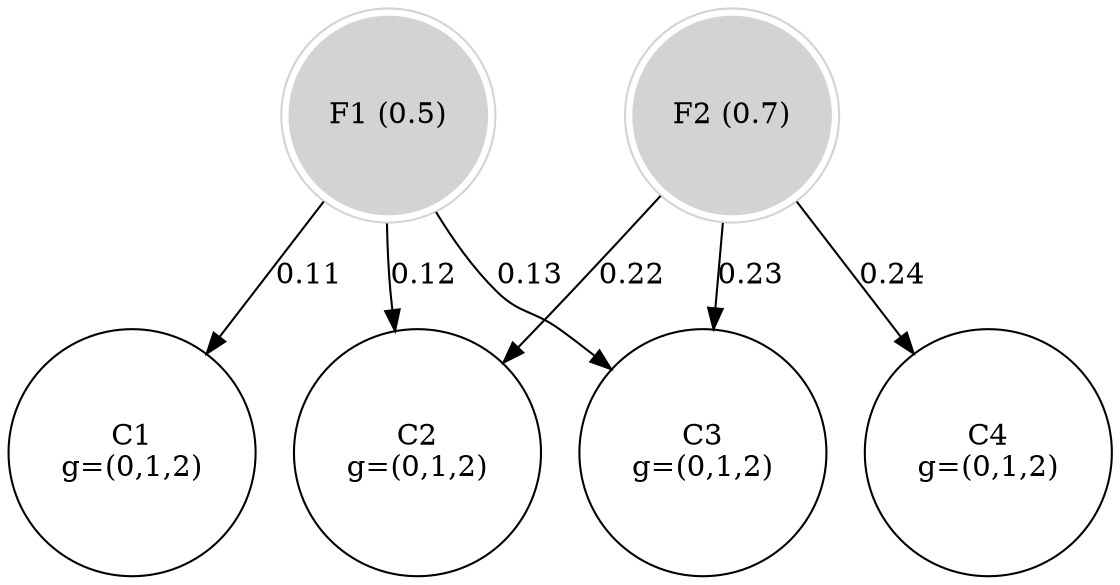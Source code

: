 // Uncapacitated Facility Location
digraph G {
	F1 [label="F1 (0.5)" color=lightgrey shape=doublecircle style=filled]
	F2 [label="F2 (0.7)" color=lightgrey shape=doublecircle style=filled]
	C1 [label="C1
g=(0,1,2)" shape=circle]
	C2 [label="C2
g=(0,1,2)" shape=circle]
	C3 [label="C3
g=(0,1,2)" shape=circle]
	C4 [label="C4
g=(0,1,2)" shape=circle]
	F1 -> C1 [label=0.11]
	F1 -> C2 [label=0.12]
	F2 -> C2 [label=0.22]
	F1 -> C3 [label=0.13]
	F2 -> C3 [label=0.23]
	F2 -> C4 [label=0.24]
}
